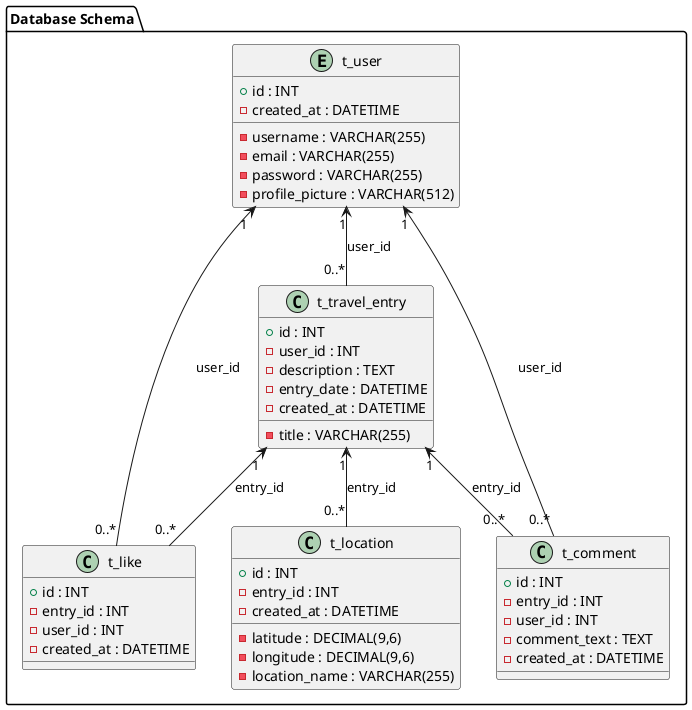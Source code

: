 @startuml

package "Database Schema" {

entity t_user {
    +id : INT
    -username : VARCHAR(255)
    -email : VARCHAR(255)
    -password : VARCHAR(255)
    -profile_picture : VARCHAR(512)
    -created_at : DATETIME
}

class t_travel_entry {
    +id : INT
    -user_id : INT
    -title : VARCHAR(255)
    -description : TEXT
    -entry_date : DATETIME
    -created_at : DATETIME
}

class t_location {
    +id : INT
    -entry_id : INT
    -latitude : DECIMAL(9,6)
    -longitude : DECIMAL(9,6)
    -location_name : VARCHAR(255)
    -created_at : DATETIME
}

class t_comment {
    +id : INT
    -entry_id : INT
    -user_id : INT
    -comment_text : TEXT
    -created_at : DATETIME
}

class t_like {
    +id : INT
    -entry_id : INT
    -user_id : INT
    -created_at : DATETIME
}

t_user "1" <-- "0..*" t_travel_entry : user_id
t_travel_entry "1" <-- "0..*" t_location : entry_id
t_travel_entry "1" <-- "0..*" t_comment : entry_id
t_user "1" <-- "0..*" t_comment : user_id
t_travel_entry "1" <-- "0..*" t_like : entry_id
t_user "1" <-- "0..*" t_like : user_id

}

@enduml
